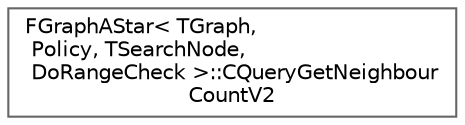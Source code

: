 digraph "Graphical Class Hierarchy"
{
 // INTERACTIVE_SVG=YES
 // LATEX_PDF_SIZE
  bgcolor="transparent";
  edge [fontname=Helvetica,fontsize=10,labelfontname=Helvetica,labelfontsize=10];
  node [fontname=Helvetica,fontsize=10,shape=box,height=0.2,width=0.4];
  rankdir="LR";
  Node0 [id="Node000000",label="FGraphAStar\< TGraph,\l Policy, TSearchNode,\l DoRangeCheck \>::CQueryGetNeighbour\lCountV2",height=0.2,width=0.4,color="grey40", fillcolor="white", style="filled",URL="$d7/d3d/structFGraphAStar_1_1CQueryGetNeighbourCountV2.html",tooltip=" "];
}

